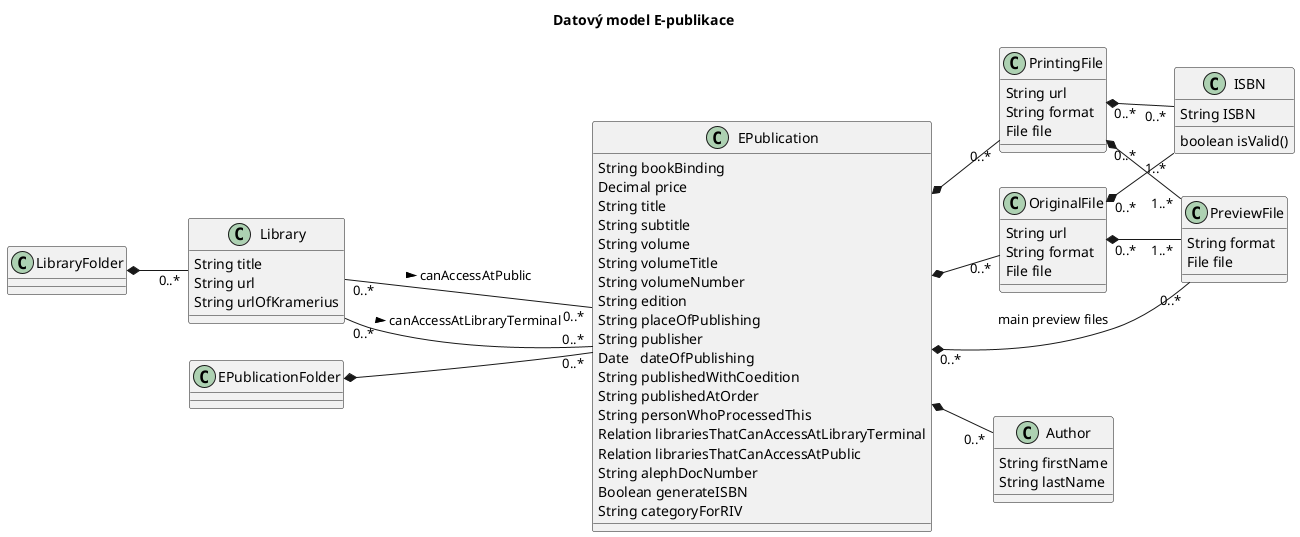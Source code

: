@startuml
skinparam componentStyle uml2
left to right direction
title Datový model E-publikace

class Library {
      String title
      String url
      String urlOfKramerius
}

class ISBN {
      String ISBN
      boolean isValid()
}

class PreviewFile {
      String format
      File file
}

class OriginalFile {
      String url
      String format
      File file
}

class Author {
      String firstName
      String lastName
}

class PrintingFile {
      String url
      String format
      File file
}

class EPublication {
      String bookBinding
      Decimal price
      String title
      String subtitle
      String volume
      String volumeTitle
      String volumeNumber
      String edition
      String placeOfPublishing
      String publisher
      Date   dateOfPublishing
      String publishedWithCoedition
      String publishedAtOrder
      String personWhoProcessedThis
      Relation librariesThatCanAccessAtLibraryTerminal
      Relation librariesThatCanAccessAtPublic
      String alephDocNumber
      Boolean generateISBN
      String categoryForRIV
}

class EPublicationFolder {
      
}

class LibraryFolder {
}

Library "0..*" -- "0..*" EPublication: canAccessAtLibraryTerminal >
Library "0..*" -- "0..*" EPublication: canAccessAtPublic >
EPublication *-- "0..*" OriginalFile
EPublication *-- "0..*" PrintingFile
EPublication *-- "0..*" Author
EPublication "0..*" *-- "0..*" PreviewFile: main preview files
OriginalFile "0..*" *-- "1..*" ISBN
PrintingFile "0..*" *-- "0..*" ISBN
OriginalFile "0..*" *-- "1..*" PreviewFile
PrintingFile "0..*" *-- "1..*" PreviewFile
EPublicationFolder *-- "0..*" EPublication
LibraryFolder *-- "0..*" Library

@enduml